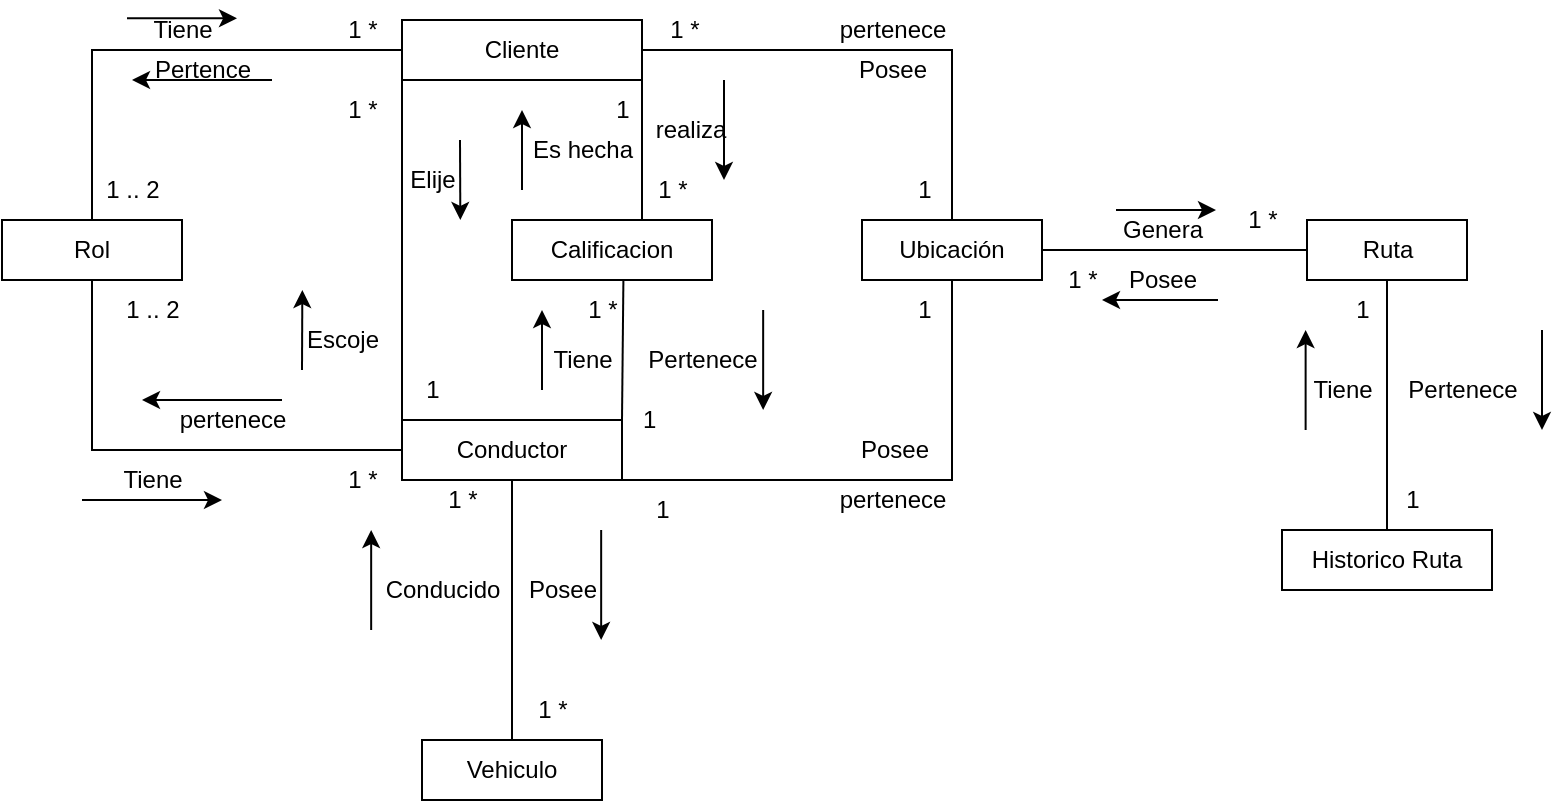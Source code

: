<mxfile version="20.2.7" type="device"><diagram id="Xx6PjldJtdgnCfnJPi8F" name="Página-1"><mxGraphModel dx="1240" dy="643" grid="1" gridSize="10" guides="1" tooltips="1" connect="1" arrows="1" fold="1" page="1" pageScale="1" pageWidth="827" pageHeight="1169" math="0" shadow="0"><root><mxCell id="0"/><mxCell id="1" parent="0"/><mxCell id="lecomVVyIX7VtOfzddjO-2" value="&lt;span style=&quot;font-weight: normal;&quot;&gt;Historico Ruta&lt;/span&gt;" style="rounded=0;whiteSpace=wrap;html=1;fontStyle=1" parent="1" vertex="1"><mxGeometry x="670" y="345" width="105" height="30" as="geometry"/></mxCell><mxCell id="lecomVVyIX7VtOfzddjO-3" value="Vehiculo" style="rounded=0;whiteSpace=wrap;html=1;" parent="1" vertex="1"><mxGeometry x="240" y="450" width="90" height="30" as="geometry"/></mxCell><mxCell id="lecomVVyIX7VtOfzddjO-4" value="Conductor" style="rounded=0;whiteSpace=wrap;html=1;" parent="1" vertex="1"><mxGeometry x="230" y="290" width="110" height="30" as="geometry"/></mxCell><mxCell id="lecomVVyIX7VtOfzddjO-5" value="Cliente" style="rounded=0;whiteSpace=wrap;html=1;" parent="1" vertex="1"><mxGeometry x="230" y="90" width="120" height="30" as="geometry"/></mxCell><mxCell id="lecomVVyIX7VtOfzddjO-6" value="Calificacion" style="rounded=0;whiteSpace=wrap;html=1;" parent="1" vertex="1"><mxGeometry x="285" y="190" width="100" height="30" as="geometry"/></mxCell><mxCell id="lecomVVyIX7VtOfzddjO-7" value="Ubicación" style="rounded=0;whiteSpace=wrap;html=1;" parent="1" vertex="1"><mxGeometry x="460" y="190" width="90" height="30" as="geometry"/></mxCell><mxCell id="lecomVVyIX7VtOfzddjO-8" value="Ruta" style="rounded=0;whiteSpace=wrap;html=1;" parent="1" vertex="1"><mxGeometry x="682.5" y="190" width="80" height="30" as="geometry"/></mxCell><mxCell id="lecomVVyIX7VtOfzddjO-10" value="Rol" style="rounded=0;whiteSpace=wrap;html=1;" parent="1" vertex="1"><mxGeometry x="30" y="190" width="90" height="30" as="geometry"/></mxCell><mxCell id="fRRP8fqvccQxtZMvq7le-4" value="" style="endArrow=none;html=1;rounded=0;entryX=0.5;entryY=0;entryDx=0;entryDy=0;exitX=0;exitY=0.5;exitDx=0;exitDy=0;" edge="1" parent="1" source="lecomVVyIX7VtOfzddjO-5" target="lecomVVyIX7VtOfzddjO-10"><mxGeometry width="50" height="50" relative="1" as="geometry"><mxPoint x="100" y="340" as="sourcePoint"/><mxPoint x="150" y="290" as="targetPoint"/><Array as="points"><mxPoint x="75" y="105"/></Array></mxGeometry></mxCell><mxCell id="fRRP8fqvccQxtZMvq7le-5" value="" style="endArrow=none;html=1;rounded=0;entryX=0.5;entryY=1;entryDx=0;entryDy=0;exitX=0;exitY=0.5;exitDx=0;exitDy=0;" edge="1" parent="1" source="lecomVVyIX7VtOfzddjO-4" target="lecomVVyIX7VtOfzddjO-10"><mxGeometry width="50" height="50" relative="1" as="geometry"><mxPoint x="110" y="350.0" as="sourcePoint"/><mxPoint x="160" y="300.0" as="targetPoint"/><Array as="points"><mxPoint x="75" y="305"/></Array></mxGeometry></mxCell><mxCell id="fRRP8fqvccQxtZMvq7le-6" value="" style="endArrow=none;html=1;rounded=0;entryX=0;entryY=1;entryDx=0;entryDy=0;exitX=0;exitY=0;exitDx=0;exitDy=0;" edge="1" parent="1" source="lecomVVyIX7VtOfzddjO-4" target="lecomVVyIX7VtOfzddjO-5"><mxGeometry width="50" height="50" relative="1" as="geometry"><mxPoint x="130" y="240.0" as="sourcePoint"/><mxPoint x="180" y="190.0" as="targetPoint"/></mxGeometry></mxCell><mxCell id="fRRP8fqvccQxtZMvq7le-7" value="" style="endArrow=none;html=1;rounded=0;entryX=1;entryY=1;entryDx=0;entryDy=0;exitX=0.65;exitY=0;exitDx=0;exitDy=0;exitPerimeter=0;" edge="1" parent="1" source="lecomVVyIX7VtOfzddjO-6" target="lecomVVyIX7VtOfzddjO-5"><mxGeometry width="50" height="50" relative="1" as="geometry"><mxPoint x="130" y="370.0" as="sourcePoint"/><mxPoint x="180" y="320.0" as="targetPoint"/></mxGeometry></mxCell><mxCell id="fRRP8fqvccQxtZMvq7le-8" value="" style="endArrow=none;html=1;rounded=0;entryX=1;entryY=0;entryDx=0;entryDy=0;exitX=0.557;exitY=1;exitDx=0;exitDy=0;exitPerimeter=0;" edge="1" parent="1" source="lecomVVyIX7VtOfzddjO-6" target="lecomVVyIX7VtOfzddjO-4"><mxGeometry width="50" height="50" relative="1" as="geometry"><mxPoint x="320" y="230" as="sourcePoint"/><mxPoint x="190" y="330.0" as="targetPoint"/></mxGeometry></mxCell><mxCell id="fRRP8fqvccQxtZMvq7le-9" value="" style="endArrow=none;html=1;rounded=0;entryX=1;entryY=0.5;entryDx=0;entryDy=0;exitX=0.5;exitY=0;exitDx=0;exitDy=0;" edge="1" parent="1" source="lecomVVyIX7VtOfzddjO-7" target="lecomVVyIX7VtOfzddjO-5"><mxGeometry width="50" height="50" relative="1" as="geometry"><mxPoint x="150" y="390.0" as="sourcePoint"/><mxPoint x="200" y="340.0" as="targetPoint"/><Array as="points"><mxPoint x="505" y="105"/></Array></mxGeometry></mxCell><mxCell id="fRRP8fqvccQxtZMvq7le-13" value="" style="endArrow=none;html=1;rounded=0;entryX=0.5;entryY=1;entryDx=0;entryDy=0;exitX=0.5;exitY=0;exitDx=0;exitDy=0;" edge="1" parent="1" source="lecomVVyIX7VtOfzddjO-3" target="lecomVVyIX7VtOfzddjO-4"><mxGeometry width="50" height="50" relative="1" as="geometry"><mxPoint x="100" y="410" as="sourcePoint"/><mxPoint x="260" y="350" as="targetPoint"/></mxGeometry></mxCell><mxCell id="fRRP8fqvccQxtZMvq7le-14" value="" style="endArrow=none;html=1;rounded=0;entryX=1;entryY=1;entryDx=0;entryDy=0;exitX=0.5;exitY=1;exitDx=0;exitDy=0;" edge="1" parent="1" source="lecomVVyIX7VtOfzddjO-7" target="lecomVVyIX7VtOfzddjO-4"><mxGeometry width="50" height="50" relative="1" as="geometry"><mxPoint x="160" y="390.0" as="sourcePoint"/><mxPoint x="210" y="340.0" as="targetPoint"/><Array as="points"><mxPoint x="505" y="320"/></Array></mxGeometry></mxCell><mxCell id="fRRP8fqvccQxtZMvq7le-15" value="" style="endArrow=none;html=1;rounded=0;entryX=1;entryY=0.5;entryDx=0;entryDy=0;exitX=0;exitY=0.5;exitDx=0;exitDy=0;" edge="1" parent="1" source="lecomVVyIX7VtOfzddjO-8" target="lecomVVyIX7VtOfzddjO-7"><mxGeometry width="50" height="50" relative="1" as="geometry"><mxPoint x="522" y="310.0" as="sourcePoint"/><mxPoint x="572" y="260.0" as="targetPoint"/></mxGeometry></mxCell><mxCell id="fRRP8fqvccQxtZMvq7le-16" value="" style="endArrow=none;html=1;rounded=0;entryX=0.5;entryY=1;entryDx=0;entryDy=0;exitX=0.5;exitY=0;exitDx=0;exitDy=0;" edge="1" parent="1" source="lecomVVyIX7VtOfzddjO-2" target="lecomVVyIX7VtOfzddjO-8"><mxGeometry width="50" height="50" relative="1" as="geometry"><mxPoint x="132.5" y="440.0" as="sourcePoint"/><mxPoint x="182.5" y="390.0" as="targetPoint"/></mxGeometry></mxCell><mxCell id="fRRP8fqvccQxtZMvq7le-17" value="Tiene" style="text;html=1;align=center;verticalAlign=middle;resizable=0;points=[];autosize=1;strokeColor=none;fillColor=none;" vertex="1" parent="1"><mxGeometry x="80" y="305" width="50" height="30" as="geometry"/></mxCell><mxCell id="fRRP8fqvccQxtZMvq7le-18" value="1 *&lt;br&gt;" style="text;html=1;align=center;verticalAlign=middle;resizable=0;points=[];autosize=1;strokeColor=none;fillColor=none;" vertex="1" parent="1"><mxGeometry x="190" y="305" width="40" height="30" as="geometry"/></mxCell><mxCell id="fRRP8fqvccQxtZMvq7le-19" value="pertenece" style="text;html=1;align=center;verticalAlign=middle;resizable=0;points=[];autosize=1;strokeColor=none;fillColor=none;" vertex="1" parent="1"><mxGeometry x="105" y="275" width="80" height="30" as="geometry"/></mxCell><mxCell id="fRRP8fqvccQxtZMvq7le-20" value="1 .. 2" style="text;html=1;align=center;verticalAlign=middle;resizable=0;points=[];autosize=1;strokeColor=none;fillColor=none;" vertex="1" parent="1"><mxGeometry x="80" y="220" width="50" height="30" as="geometry"/></mxCell><mxCell id="fRRP8fqvccQxtZMvq7le-21" value="Pertence" style="text;html=1;align=center;verticalAlign=middle;resizable=0;points=[];autosize=1;strokeColor=none;fillColor=none;" vertex="1" parent="1"><mxGeometry x="95" y="100" width="70" height="30" as="geometry"/></mxCell><mxCell id="fRRP8fqvccQxtZMvq7le-22" value="1 .. 2" style="text;html=1;align=center;verticalAlign=middle;resizable=0;points=[];autosize=1;strokeColor=none;fillColor=none;" vertex="1" parent="1"><mxGeometry x="70" y="160" width="50" height="30" as="geometry"/></mxCell><mxCell id="fRRP8fqvccQxtZMvq7le-23" value="Tiene" style="text;html=1;align=center;verticalAlign=middle;resizable=0;points=[];autosize=1;strokeColor=none;fillColor=none;" vertex="1" parent="1"><mxGeometry x="95" y="80" width="50" height="30" as="geometry"/></mxCell><mxCell id="fRRP8fqvccQxtZMvq7le-24" value="1 *" style="text;html=1;align=center;verticalAlign=middle;resizable=0;points=[];autosize=1;strokeColor=none;fillColor=none;" vertex="1" parent="1"><mxGeometry x="190" y="80" width="40" height="30" as="geometry"/></mxCell><mxCell id="fRRP8fqvccQxtZMvq7le-25" value="Elije&lt;br&gt;" style="text;html=1;align=center;verticalAlign=middle;resizable=0;points=[];autosize=1;strokeColor=none;fillColor=none;" vertex="1" parent="1"><mxGeometry x="220" y="155" width="50" height="30" as="geometry"/></mxCell><mxCell id="fRRP8fqvccQxtZMvq7le-26" value="Escoje" style="text;html=1;align=center;verticalAlign=middle;resizable=0;points=[];autosize=1;strokeColor=none;fillColor=none;" vertex="1" parent="1"><mxGeometry x="170" y="235" width="60" height="30" as="geometry"/></mxCell><mxCell id="fRRP8fqvccQxtZMvq7le-27" value="1" style="text;html=1;align=center;verticalAlign=middle;resizable=0;points=[];autosize=1;strokeColor=none;fillColor=none;" vertex="1" parent="1"><mxGeometry x="230" y="260" width="30" height="30" as="geometry"/></mxCell><mxCell id="fRRP8fqvccQxtZMvq7le-28" value="1 *" style="text;html=1;align=center;verticalAlign=middle;resizable=0;points=[];autosize=1;strokeColor=none;fillColor=none;" vertex="1" parent="1"><mxGeometry x="190" y="120" width="40" height="30" as="geometry"/></mxCell><mxCell id="fRRP8fqvccQxtZMvq7le-29" value="realiza" style="text;html=1;align=center;verticalAlign=middle;resizable=0;points=[];autosize=1;strokeColor=none;fillColor=none;" vertex="1" parent="1"><mxGeometry x="344" y="130" width="60" height="30" as="geometry"/></mxCell><mxCell id="fRRP8fqvccQxtZMvq7le-30" value="Es hecha" style="text;html=1;align=center;verticalAlign=middle;resizable=0;points=[];autosize=1;strokeColor=none;fillColor=none;" vertex="1" parent="1"><mxGeometry x="280" y="140" width="80" height="30" as="geometry"/></mxCell><mxCell id="fRRP8fqvccQxtZMvq7le-31" value="1 *" style="text;html=1;align=center;verticalAlign=middle;resizable=0;points=[];autosize=1;strokeColor=none;fillColor=none;" vertex="1" parent="1"><mxGeometry x="345" y="160" width="40" height="30" as="geometry"/></mxCell><mxCell id="fRRP8fqvccQxtZMvq7le-32" value="1" style="text;html=1;align=center;verticalAlign=middle;resizable=0;points=[];autosize=1;strokeColor=none;fillColor=none;" vertex="1" parent="1"><mxGeometry x="325" y="120" width="30" height="30" as="geometry"/></mxCell><mxCell id="fRRP8fqvccQxtZMvq7le-33" value="Pertenece" style="text;html=1;align=center;verticalAlign=middle;resizable=0;points=[];autosize=1;strokeColor=none;fillColor=none;" vertex="1" parent="1"><mxGeometry x="340" y="245" width="80" height="30" as="geometry"/></mxCell><mxCell id="fRRP8fqvccQxtZMvq7le-34" value="1&amp;nbsp;" style="text;html=1;align=center;verticalAlign=middle;resizable=0;points=[];autosize=1;strokeColor=none;fillColor=none;" vertex="1" parent="1"><mxGeometry x="340" y="275" width="30" height="30" as="geometry"/></mxCell><mxCell id="fRRP8fqvccQxtZMvq7le-36" value="Tiene" style="text;html=1;align=center;verticalAlign=middle;resizable=0;points=[];autosize=1;strokeColor=none;fillColor=none;" vertex="1" parent="1"><mxGeometry x="295" y="245" width="50" height="30" as="geometry"/></mxCell><mxCell id="fRRP8fqvccQxtZMvq7le-37" value="1 *" style="text;html=1;align=center;verticalAlign=middle;resizable=0;points=[];autosize=1;strokeColor=none;fillColor=none;" vertex="1" parent="1"><mxGeometry x="310" y="220" width="40" height="30" as="geometry"/></mxCell><mxCell id="fRRP8fqvccQxtZMvq7le-38" value="" style="endArrow=classic;html=1;rounded=0;" edge="1" parent="1"><mxGeometry width="50" height="50" relative="1" as="geometry"><mxPoint x="70" y="330" as="sourcePoint"/><mxPoint x="140" y="330" as="targetPoint"/></mxGeometry></mxCell><mxCell id="fRRP8fqvccQxtZMvq7le-39" value="" style="endArrow=classic;html=1;rounded=0;" edge="1" parent="1"><mxGeometry width="50" height="50" relative="1" as="geometry"><mxPoint x="170" y="280" as="sourcePoint"/><mxPoint x="100" y="280" as="targetPoint"/></mxGeometry></mxCell><mxCell id="fRRP8fqvccQxtZMvq7le-40" value="" style="endArrow=classic;html=1;rounded=0;" edge="1" parent="1"><mxGeometry width="50" height="50" relative="1" as="geometry"><mxPoint x="92.5" y="89.17" as="sourcePoint"/><mxPoint x="147.5" y="89.17" as="targetPoint"/></mxGeometry></mxCell><mxCell id="fRRP8fqvccQxtZMvq7le-41" value="" style="endArrow=classic;html=1;rounded=0;" edge="1" parent="1"><mxGeometry width="50" height="50" relative="1" as="geometry"><mxPoint x="165" y="120" as="sourcePoint"/><mxPoint x="95" y="120" as="targetPoint"/></mxGeometry></mxCell><mxCell id="fRRP8fqvccQxtZMvq7le-42" value="" style="endArrow=classic;html=1;rounded=0;" edge="1" parent="1"><mxGeometry width="50" height="50" relative="1" as="geometry"><mxPoint x="180" y="265" as="sourcePoint"/><mxPoint x="180.17" y="225" as="targetPoint"/></mxGeometry></mxCell><mxCell id="fRRP8fqvccQxtZMvq7le-43" value="" style="endArrow=classic;html=1;rounded=0;" edge="1" parent="1"><mxGeometry width="50" height="50" relative="1" as="geometry"><mxPoint x="259" y="150" as="sourcePoint"/><mxPoint x="259.17" y="190" as="targetPoint"/></mxGeometry></mxCell><mxCell id="fRRP8fqvccQxtZMvq7le-44" value="" style="endArrow=classic;html=1;rounded=0;" edge="1" parent="1"><mxGeometry width="50" height="50" relative="1" as="geometry"><mxPoint x="391" y="120" as="sourcePoint"/><mxPoint x="391" y="170" as="targetPoint"/></mxGeometry></mxCell><mxCell id="fRRP8fqvccQxtZMvq7le-45" value="" style="endArrow=classic;html=1;rounded=0;" edge="1" parent="1"><mxGeometry width="50" height="50" relative="1" as="geometry"><mxPoint x="290.0" y="175" as="sourcePoint"/><mxPoint x="290.0" y="135" as="targetPoint"/></mxGeometry></mxCell><mxCell id="fRRP8fqvccQxtZMvq7le-46" value="" style="endArrow=classic;html=1;rounded=0;" edge="1" parent="1"><mxGeometry width="50" height="50" relative="1" as="geometry"><mxPoint x="300" y="275" as="sourcePoint"/><mxPoint x="300" y="235" as="targetPoint"/></mxGeometry></mxCell><mxCell id="fRRP8fqvccQxtZMvq7le-47" value="" style="endArrow=classic;html=1;rounded=0;" edge="1" parent="1"><mxGeometry width="50" height="50" relative="1" as="geometry"><mxPoint x="410.58" y="235" as="sourcePoint"/><mxPoint x="410.58" y="285" as="targetPoint"/></mxGeometry></mxCell><mxCell id="fRRP8fqvccQxtZMvq7le-48" value="" style="endArrow=classic;html=1;rounded=0;" edge="1" parent="1"><mxGeometry width="50" height="50" relative="1" as="geometry"><mxPoint x="214.58" y="395" as="sourcePoint"/><mxPoint x="214.58" y="345" as="targetPoint"/></mxGeometry></mxCell><mxCell id="fRRP8fqvccQxtZMvq7le-50" value="Posee" style="text;html=1;align=center;verticalAlign=middle;resizable=0;points=[];autosize=1;strokeColor=none;fillColor=none;" vertex="1" parent="1"><mxGeometry x="280" y="360" width="60" height="30" as="geometry"/></mxCell><mxCell id="fRRP8fqvccQxtZMvq7le-51" value="Conducido" style="text;html=1;align=center;verticalAlign=middle;resizable=0;points=[];autosize=1;strokeColor=none;fillColor=none;" vertex="1" parent="1"><mxGeometry x="210" y="360" width="80" height="30" as="geometry"/></mxCell><mxCell id="fRRP8fqvccQxtZMvq7le-52" value="1 *" style="text;html=1;align=center;verticalAlign=middle;resizable=0;points=[];autosize=1;strokeColor=none;fillColor=none;" vertex="1" parent="1"><mxGeometry x="285" y="420" width="40" height="30" as="geometry"/></mxCell><mxCell id="fRRP8fqvccQxtZMvq7le-53" value="1 *" style="text;html=1;align=center;verticalAlign=middle;resizable=0;points=[];autosize=1;strokeColor=none;fillColor=none;" vertex="1" parent="1"><mxGeometry x="240" y="315" width="40" height="30" as="geometry"/></mxCell><mxCell id="fRRP8fqvccQxtZMvq7le-54" value="" style="endArrow=classic;html=1;rounded=0;" edge="1" parent="1"><mxGeometry width="50" height="50" relative="1" as="geometry"><mxPoint x="329.58" y="345" as="sourcePoint"/><mxPoint x="329.58" y="400" as="targetPoint"/></mxGeometry></mxCell><mxCell id="fRRP8fqvccQxtZMvq7le-56" value="Posee" style="text;html=1;align=center;verticalAlign=middle;resizable=0;points=[];autosize=1;strokeColor=none;fillColor=none;" vertex="1" parent="1"><mxGeometry x="445" y="100" width="60" height="30" as="geometry"/></mxCell><mxCell id="fRRP8fqvccQxtZMvq7le-57" value="pertenece" style="text;html=1;align=center;verticalAlign=middle;resizable=0;points=[];autosize=1;strokeColor=none;fillColor=none;" vertex="1" parent="1"><mxGeometry x="435" y="80" width="80" height="30" as="geometry"/></mxCell><mxCell id="fRRP8fqvccQxtZMvq7le-59" value="1" style="text;html=1;align=center;verticalAlign=middle;resizable=0;points=[];autosize=1;strokeColor=none;fillColor=none;" vertex="1" parent="1"><mxGeometry x="476" y="160" width="30" height="30" as="geometry"/></mxCell><mxCell id="fRRP8fqvccQxtZMvq7le-60" value="1 *" style="text;html=1;align=center;verticalAlign=middle;resizable=0;points=[];autosize=1;strokeColor=none;fillColor=none;" vertex="1" parent="1"><mxGeometry x="351" y="80" width="40" height="30" as="geometry"/></mxCell><mxCell id="fRRP8fqvccQxtZMvq7le-61" value="Posee" style="text;html=1;align=center;verticalAlign=middle;resizable=0;points=[];autosize=1;strokeColor=none;fillColor=none;" vertex="1" parent="1"><mxGeometry x="446" y="290" width="60" height="30" as="geometry"/></mxCell><mxCell id="fRRP8fqvccQxtZMvq7le-62" value="pertenece" style="text;html=1;align=center;verticalAlign=middle;resizable=0;points=[];autosize=1;strokeColor=none;fillColor=none;" vertex="1" parent="1"><mxGeometry x="435" y="315" width="80" height="30" as="geometry"/></mxCell><mxCell id="fRRP8fqvccQxtZMvq7le-63" value="1" style="text;html=1;align=center;verticalAlign=middle;resizable=0;points=[];autosize=1;strokeColor=none;fillColor=none;" vertex="1" parent="1"><mxGeometry x="476" y="220" width="30" height="30" as="geometry"/></mxCell><mxCell id="fRRP8fqvccQxtZMvq7le-64" value="1" style="text;html=1;align=center;verticalAlign=middle;resizable=0;points=[];autosize=1;strokeColor=none;fillColor=none;" vertex="1" parent="1"><mxGeometry x="345" y="320" width="30" height="30" as="geometry"/></mxCell><mxCell id="fRRP8fqvccQxtZMvq7le-65" value="Genera" style="text;html=1;align=center;verticalAlign=middle;resizable=0;points=[];autosize=1;strokeColor=none;fillColor=none;" vertex="1" parent="1"><mxGeometry x="580" y="180" width="60" height="30" as="geometry"/></mxCell><mxCell id="fRRP8fqvccQxtZMvq7le-66" value="1 *" style="text;html=1;align=center;verticalAlign=middle;resizable=0;points=[];autosize=1;strokeColor=none;fillColor=none;" vertex="1" parent="1"><mxGeometry x="640" y="175" width="40" height="30" as="geometry"/></mxCell><mxCell id="fRRP8fqvccQxtZMvq7le-67" value="Posee" style="text;html=1;align=center;verticalAlign=middle;resizable=0;points=[];autosize=1;strokeColor=none;fillColor=none;" vertex="1" parent="1"><mxGeometry x="580" y="205" width="60" height="30" as="geometry"/></mxCell><mxCell id="fRRP8fqvccQxtZMvq7le-68" value="1 *" style="text;html=1;align=center;verticalAlign=middle;resizable=0;points=[];autosize=1;strokeColor=none;fillColor=none;" vertex="1" parent="1"><mxGeometry x="550" y="205" width="40" height="30" as="geometry"/></mxCell><mxCell id="fRRP8fqvccQxtZMvq7le-69" value="" style="endArrow=classic;html=1;rounded=0;" edge="1" parent="1"><mxGeometry width="50" height="50" relative="1" as="geometry"><mxPoint x="587" y="185" as="sourcePoint"/><mxPoint x="637" y="185" as="targetPoint"/></mxGeometry></mxCell><mxCell id="fRRP8fqvccQxtZMvq7le-70" value="" style="endArrow=classic;html=1;rounded=0;" edge="1" parent="1"><mxGeometry width="50" height="50" relative="1" as="geometry"><mxPoint x="638" y="230" as="sourcePoint"/><mxPoint x="580" y="230" as="targetPoint"/></mxGeometry></mxCell><mxCell id="fRRP8fqvccQxtZMvq7le-71" value="1" style="text;html=1;align=center;verticalAlign=middle;resizable=0;points=[];autosize=1;strokeColor=none;fillColor=none;" vertex="1" parent="1"><mxGeometry x="720" y="315" width="30" height="30" as="geometry"/></mxCell><mxCell id="fRRP8fqvccQxtZMvq7le-72" value="1" style="text;html=1;align=center;verticalAlign=middle;resizable=0;points=[];autosize=1;strokeColor=none;fillColor=none;" vertex="1" parent="1"><mxGeometry x="695" y="220" width="30" height="30" as="geometry"/></mxCell><mxCell id="fRRP8fqvccQxtZMvq7le-73" value="Pertenece" style="text;html=1;align=center;verticalAlign=middle;resizable=0;points=[];autosize=1;strokeColor=none;fillColor=none;" vertex="1" parent="1"><mxGeometry x="720" y="260" width="80" height="30" as="geometry"/></mxCell><mxCell id="fRRP8fqvccQxtZMvq7le-74" value="Tiene" style="text;html=1;align=center;verticalAlign=middle;resizable=0;points=[];autosize=1;strokeColor=none;fillColor=none;" vertex="1" parent="1"><mxGeometry x="675" y="260" width="50" height="30" as="geometry"/></mxCell><mxCell id="fRRP8fqvccQxtZMvq7le-75" value="" style="endArrow=classic;html=1;rounded=0;" edge="1" parent="1"><mxGeometry width="50" height="50" relative="1" as="geometry"><mxPoint x="681.81" y="295" as="sourcePoint"/><mxPoint x="681.81" y="245" as="targetPoint"/></mxGeometry></mxCell><mxCell id="fRRP8fqvccQxtZMvq7le-76" value="" style="endArrow=classic;html=1;rounded=0;" edge="1" parent="1"><mxGeometry width="50" height="50" relative="1" as="geometry"><mxPoint x="800" y="245" as="sourcePoint"/><mxPoint x="800" y="295" as="targetPoint"/></mxGeometry></mxCell></root></mxGraphModel></diagram></mxfile>